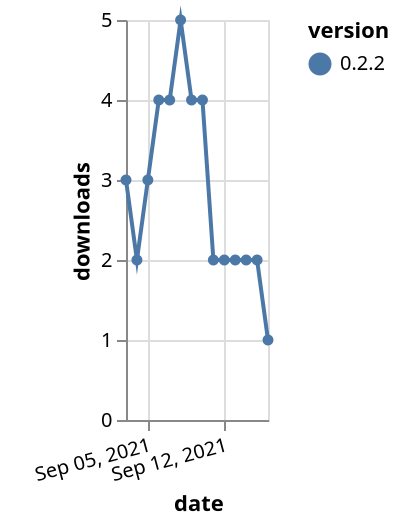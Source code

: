 {"$schema": "https://vega.github.io/schema/vega-lite/v5.json", "description": "A simple bar chart with embedded data.", "data": {"values": [{"date": "2021-09-03", "total": 2890, "delta": 3, "version": "0.2.2"}, {"date": "2021-09-04", "total": 2892, "delta": 2, "version": "0.2.2"}, {"date": "2021-09-05", "total": 2895, "delta": 3, "version": "0.2.2"}, {"date": "2021-09-06", "total": 2899, "delta": 4, "version": "0.2.2"}, {"date": "2021-09-07", "total": 2903, "delta": 4, "version": "0.2.2"}, {"date": "2021-09-08", "total": 2908, "delta": 5, "version": "0.2.2"}, {"date": "2021-09-09", "total": 2912, "delta": 4, "version": "0.2.2"}, {"date": "2021-09-10", "total": 2916, "delta": 4, "version": "0.2.2"}, {"date": "2021-09-11", "total": 2918, "delta": 2, "version": "0.2.2"}, {"date": "2021-09-12", "total": 2920, "delta": 2, "version": "0.2.2"}, {"date": "2021-09-13", "total": 2922, "delta": 2, "version": "0.2.2"}, {"date": "2021-09-14", "total": 2924, "delta": 2, "version": "0.2.2"}, {"date": "2021-09-15", "total": 2926, "delta": 2, "version": "0.2.2"}, {"date": "2021-09-16", "total": 2927, "delta": 1, "version": "0.2.2"}]}, "width": "container", "mark": {"type": "line", "point": {"filled": true}}, "encoding": {"x": {"field": "date", "type": "temporal", "timeUnit": "yearmonthdate", "title": "date", "axis": {"labelAngle": -15}}, "y": {"field": "delta", "type": "quantitative", "title": "downloads"}, "color": {"field": "version", "type": "nominal"}, "tooltip": {"field": "delta"}}}